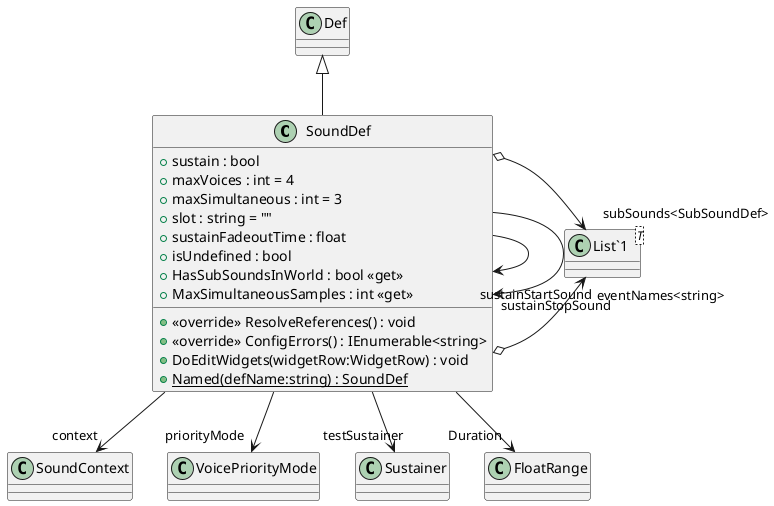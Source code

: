 @startuml
class SoundDef {
    + sustain : bool
    + maxVoices : int = 4
    + maxSimultaneous : int = 3
    + slot : string = ""
    + sustainFadeoutTime : float
    + isUndefined : bool
    + HasSubSoundsInWorld : bool <<get>>
    + MaxSimultaneousSamples : int <<get>>
    + <<override>> ResolveReferences() : void
    + <<override>> ConfigErrors() : IEnumerable<string>
    + DoEditWidgets(widgetRow:WidgetRow) : void
    + {static} Named(defName:string) : SoundDef
}
class "List`1"<T> {
}
Def <|-- SoundDef
SoundDef --> "context" SoundContext
SoundDef o-> "eventNames<string>" "List`1"
SoundDef --> "priorityMode" VoicePriorityMode
SoundDef --> "sustainStartSound" SoundDef
SoundDef --> "sustainStopSound" SoundDef
SoundDef o-> "subSounds<SubSoundDef>" "List`1"
SoundDef --> "testSustainer" Sustainer
SoundDef --> "Duration" FloatRange
@enduml
